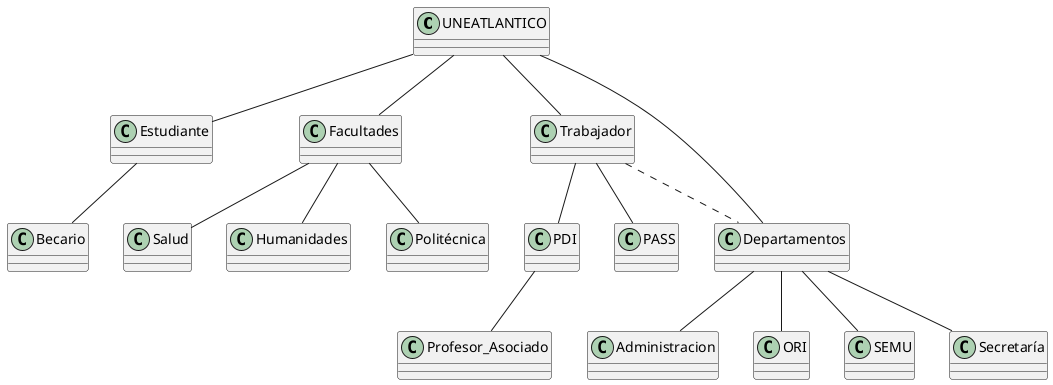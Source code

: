 @startuml universidad

class UNEATLANTICO
class Estudiante
class PDI
class PASS
class Becario
class Facultades
class Profesor_Asociado
class Trabajador
class Salud
class Humanidades
class Politécnica
class Departamentos
class Administracion
class ORI
class SEMU
class Secretaría

UNEATLANTICO -- Trabajador
UNEATLANTICO -- Estudiante
UNEATLANTICO -- Facultades
UNEATLANTICO -- Departamentos
Trabajador .. Departamentos
Trabajador -- PDI
Trabajador -- PASS
Departamentos -- Administracion
Departamentos -- ORI
Departamentos -- SEMU
Departamentos -- Secretaría
Estudiante -- Becario
PDI -- Profesor_Asociado
Facultades -- Salud
Facultades -- Humanidades
Facultades -- Politécnica

@enduml